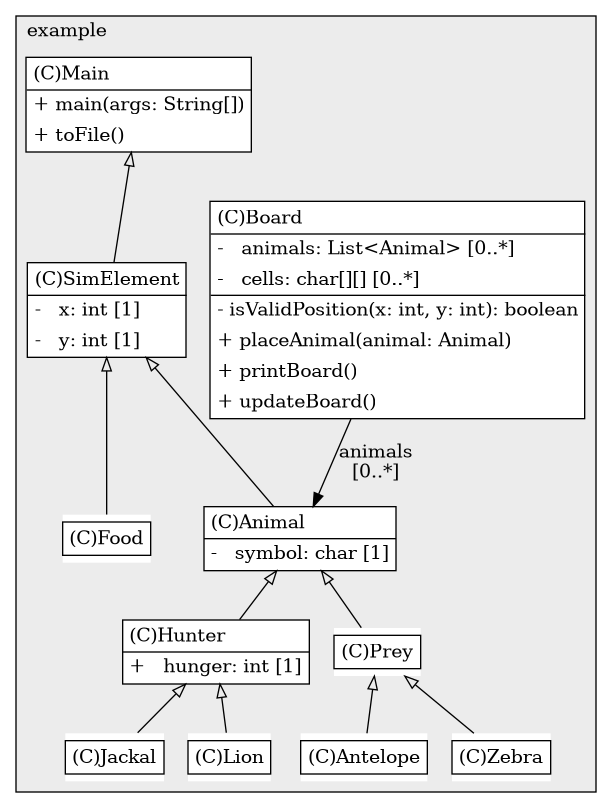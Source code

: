 @startuml

/' diagram meta data start
config=StructureConfiguration;
{
  "projectClassification": {
    "searchMode": "OpenProject", // OpenProject, AllProjects
    "includedProjects": "",
    "pathEndKeywords": "*.impl",
    "isClientPath": "",
    "isClientName": "",
    "isTestPath": "",
    "isTestName": "",
    "isMappingPath": "",
    "isMappingName": "",
    "isDataAccessPath": "",
    "isDataAccessName": "",
    "isDataStructurePath": "",
    "isDataStructureName": "",
    "isInterfaceStructuresPath": "",
    "isInterfaceStructuresName": "",
    "isEntryPointPath": "",
    "isEntryPointName": "",
    "treatFinalFieldsAsMandatory": false
  },
  "graphRestriction": {
    "classPackageExcludeFilter": "",
    "classPackageIncludeFilter": "",
    "classNameExcludeFilter": "",
    "classNameIncludeFilter": "",
    "methodNameExcludeFilter": "",
    "methodNameIncludeFilter": "",
    "removeByInheritance": "", // inheritance/annotation based filtering is done in a second step
    "removeByAnnotation": "",
    "removeByClassPackage": "", // cleanup the graph after inheritance/annotation based filtering is done
    "removeByClassName": "",
    "cutMappings": false,
    "cutEnum": true,
    "cutTests": true,
    "cutClient": true,
    "cutDataAccess": false,
    "cutInterfaceStructures": false,
    "cutDataStructures": false,
    "cutGetterAndSetter": true,
    "cutConstructors": true
  },
  "graphTraversal": {
    "forwardDepth": 6,
    "backwardDepth": 6,
    "classPackageExcludeFilter": "",
    "classPackageIncludeFilter": "",
    "classNameExcludeFilter": "",
    "classNameIncludeFilter": "",
    "methodNameExcludeFilter": "",
    "methodNameIncludeFilter": "",
    "hideMappings": false,
    "hideDataStructures": false,
    "hidePrivateMethods": true,
    "hideInterfaceCalls": true, // indirection: implementation -> interface (is hidden) -> implementation
    "onlyShowApplicationEntryPoints": false, // root node is included
    "useMethodCallsForStructureDiagram": "ForwardOnly" // ForwardOnly, BothDirections, No
  },
  "details": {
    "aggregation": "GroupByClass", // ByClass, GroupByClass, None
    "showClassGenericTypes": true,
    "showMethods": true,
    "showMethodParameterNames": true,
    "showMethodParameterTypes": true,
    "showMethodReturnType": true,
    "showPackageLevels": 2,
    "showDetailedClassStructure": true
  },
  "rootClass": "org.example.Main",
  "extensionCallbackMethod": "" // qualified.class.name#methodName - signature: public static String method(String)
}
diagram meta data end '/



digraph g {
    rankdir="TB"
    splines=polyline
    

'nodes 
subgraph cluster_1322970774 { 
   	label=example
	labeljust=l
	fillcolor="#ececec"
	style=filled
   
   Animal1526836320[
	label=<<TABLE BORDER="1" CELLBORDER="0" CELLPADDING="4" CELLSPACING="0">
<TR><TD ALIGN="LEFT" >(C)Animal</TD></TR>
<HR/>
<TR><TD ALIGN="LEFT" >-   symbol: char [1]</TD></TR>
</TABLE>>
	style=filled
	margin=0
	shape=plaintext
	fillcolor="#FFFFFF"
];

Antelope1526836320[
	label=<<TABLE BORDER="1" CELLBORDER="0" CELLPADDING="4" CELLSPACING="0">
<TR><TD ALIGN="LEFT" >(C)Antelope</TD></TR>
</TABLE>>
	style=filled
	margin=0
	shape=plaintext
	fillcolor="#FFFFFF"
];

Board1526836320[
	label=<<TABLE BORDER="1" CELLBORDER="0" CELLPADDING="4" CELLSPACING="0">
<TR><TD ALIGN="LEFT" >(C)Board</TD></TR>
<HR/>
<TR><TD ALIGN="LEFT" >-   animals: List&lt;Animal&gt; [0..*]</TD></TR>
<TR><TD ALIGN="LEFT" >-   cells: char[][] [0..*]</TD></TR>
<HR/>
<TR><TD ALIGN="LEFT" >- isValidPosition(x: int, y: int): boolean</TD></TR>
<TR><TD ALIGN="LEFT" >+ placeAnimal(animal: Animal)</TD></TR>
<TR><TD ALIGN="LEFT" >+ printBoard()</TD></TR>
<TR><TD ALIGN="LEFT" >+ updateBoard()</TD></TR>
</TABLE>>
	style=filled
	margin=0
	shape=plaintext
	fillcolor="#FFFFFF"
];

Jackal1526836320[
	label=<<TABLE BORDER="1" CELLBORDER="0" CELLPADDING="4" CELLSPACING="0">
<TR><TD ALIGN="LEFT" >(C)Jackal</TD></TR>
</TABLE>>
	style=filled
	margin=0
	shape=plaintext
	fillcolor="#FFFFFF"
];

Food1526836320[
	label=<<TABLE BORDER="1" CELLBORDER="0" CELLPADDING="4" CELLSPACING="0">
<TR><TD ALIGN="LEFT" >(C)Food</TD></TR>
</TABLE>>
	style=filled
	margin=0
	shape=plaintext
	fillcolor="#FFFFFF"
];

Hunter1526836320[
	label=<<TABLE BORDER="1" CELLBORDER="0" CELLPADDING="4" CELLSPACING="0">
<TR><TD ALIGN="LEFT" >(C)Hunter</TD></TR>
<HR/>
<TR><TD ALIGN="LEFT" >+   hunger: int [1]</TD></TR>
</TABLE>>
	style=filled
	margin=0
	shape=plaintext
	fillcolor="#FFFFFF"
];

Lion1526836320[
	label=<<TABLE BORDER="1" CELLBORDER="0" CELLPADDING="4" CELLSPACING="0">
<TR><TD ALIGN="LEFT" >(C)Lion</TD></TR>
</TABLE>>
	style=filled
	margin=0
	shape=plaintext
	fillcolor="#FFFFFF"
];

Main1526836320[
	label=<<TABLE BORDER="1" CELLBORDER="0" CELLPADDING="4" CELLSPACING="0">
<TR><TD ALIGN="LEFT" >(C)Main</TD></TR>
<HR/>
<TR><TD ALIGN="LEFT" >+ main(args: String[])</TD></TR>
<TR><TD ALIGN="LEFT" >+ toFile()</TD></TR>
</TABLE>>
	style=filled
	margin=0
	shape=plaintext
	fillcolor="#FFFFFF"
];

Prey1526836320[
	label=<<TABLE BORDER="1" CELLBORDER="0" CELLPADDING="4" CELLSPACING="0">
<TR><TD ALIGN="LEFT" >(C)Prey</TD></TR>
</TABLE>>
	style=filled
	margin=0
	shape=plaintext
	fillcolor="#FFFFFF"
];

SimElement1526836320[
	label=<<TABLE BORDER="1" CELLBORDER="0" CELLPADDING="4" CELLSPACING="0">
<TR><TD ALIGN="LEFT" >(C)SimElement</TD></TR>
<HR/>
<TR><TD ALIGN="LEFT" >-   x: int [1]</TD></TR>
<TR><TD ALIGN="LEFT" >-   y: int [1]</TD></TR>
</TABLE>>
	style=filled
	margin=0
	shape=plaintext
	fillcolor="#FFFFFF"
];

Zebra1526836320[
	label=<<TABLE BORDER="1" CELLBORDER="0" CELLPADDING="4" CELLSPACING="0">
<TR><TD ALIGN="LEFT" >(C)Zebra</TD></TR>
</TABLE>>
	style=filled
	margin=0
	shape=plaintext
	fillcolor="#FFFFFF"
];
} 

'edges    
Animal1526836320 -> Hunter1526836320[arrowhead=none, arrowtail=empty, dir=both];
Animal1526836320 -> Prey1526836320[arrowhead=none, arrowtail=empty, dir=both];
Board1526836320 -> Animal1526836320[label="animals
[0..*]"];
Hunter1526836320 -> Jackal1526836320[arrowhead=none, arrowtail=empty, dir=both];
Hunter1526836320 -> Lion1526836320[arrowhead=none, arrowtail=empty, dir=both];
Main1526836320 -> SimElement1526836320[arrowhead=none, arrowtail=empty, dir=both];
Prey1526836320 -> Antelope1526836320[arrowhead=none, arrowtail=empty, dir=both];
Prey1526836320 -> Zebra1526836320[arrowhead=none, arrowtail=empty, dir=both];
SimElement1526836320 -> Animal1526836320[arrowhead=none, arrowtail=empty, dir=both];
SimElement1526836320 -> Food1526836320[arrowhead=none, arrowtail=empty, dir=both];
    
}
@enduml
